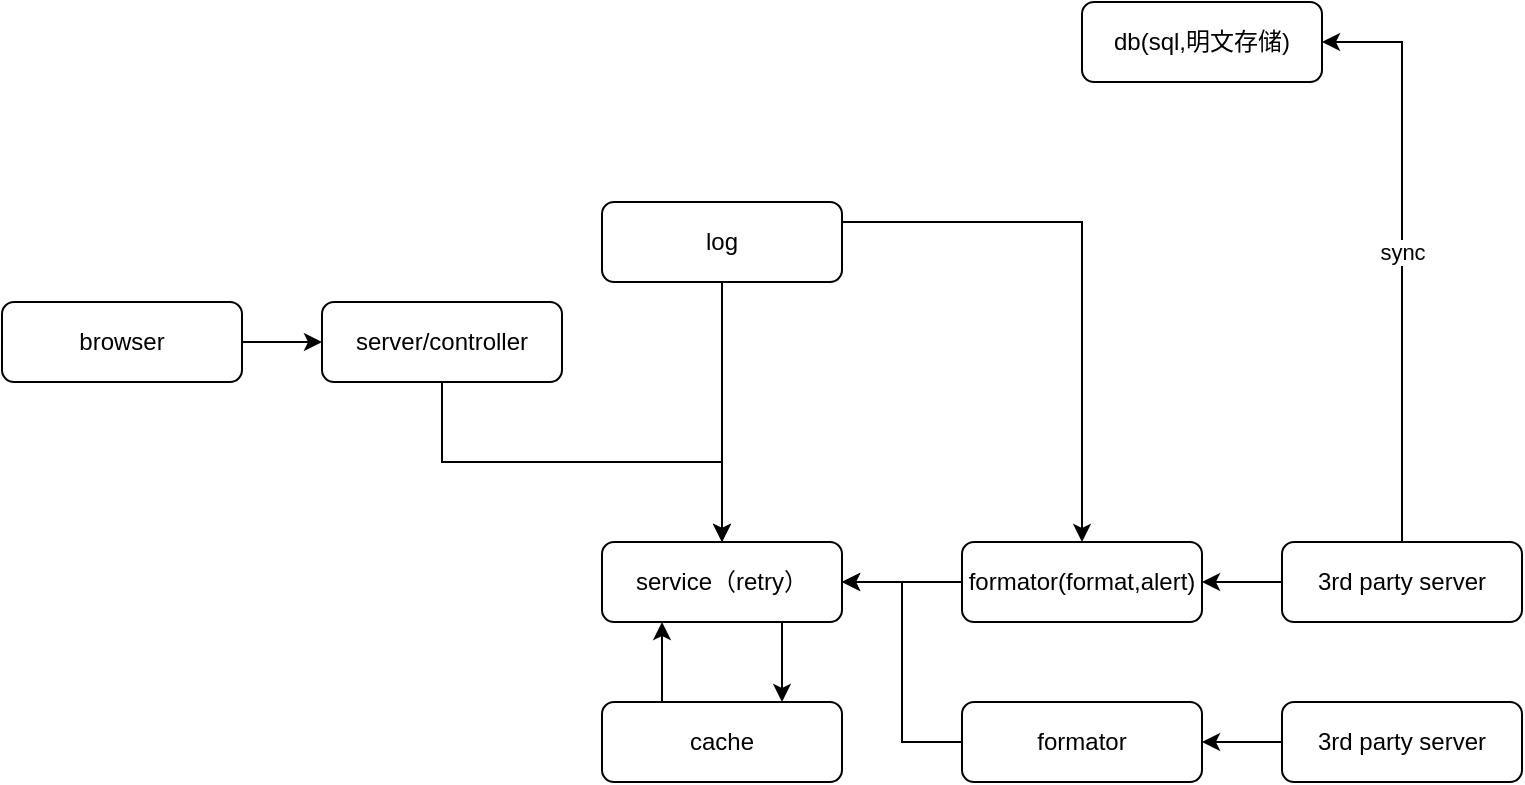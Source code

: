 <mxfile version="21.0.2" type="github">
  <diagram name="第 1 页" id="ho689Xq9dsL9hHBmTAUB">
    <mxGraphModel dx="1137" dy="666" grid="1" gridSize="10" guides="1" tooltips="1" connect="1" arrows="1" fold="1" page="1" pageScale="1" pageWidth="827" pageHeight="1169" math="0" shadow="0">
      <root>
        <mxCell id="0" />
        <mxCell id="1" parent="0" />
        <mxCell id="bAY7ywy6ZvZMYUQwSM17-5" style="edgeStyle=orthogonalEdgeStyle;rounded=0;orthogonalLoop=1;jettySize=auto;html=1;exitX=1;exitY=0.5;exitDx=0;exitDy=0;" edge="1" parent="1" source="bAY7ywy6ZvZMYUQwSM17-1" target="bAY7ywy6ZvZMYUQwSM17-2">
          <mxGeometry relative="1" as="geometry">
            <mxPoint x="220" y="260" as="targetPoint" />
          </mxGeometry>
        </mxCell>
        <mxCell id="bAY7ywy6ZvZMYUQwSM17-1" value="browser" style="rounded=1;whiteSpace=wrap;html=1;" vertex="1" parent="1">
          <mxGeometry x="80" y="240" width="120" height="40" as="geometry" />
        </mxCell>
        <mxCell id="bAY7ywy6ZvZMYUQwSM17-18" style="edgeStyle=orthogonalEdgeStyle;rounded=0;orthogonalLoop=1;jettySize=auto;html=1;exitX=0.5;exitY=1;exitDx=0;exitDy=0;entryX=0.5;entryY=0;entryDx=0;entryDy=0;" edge="1" parent="1" source="bAY7ywy6ZvZMYUQwSM17-2" target="bAY7ywy6ZvZMYUQwSM17-7">
          <mxGeometry relative="1" as="geometry" />
        </mxCell>
        <mxCell id="bAY7ywy6ZvZMYUQwSM17-2" value="server/controller" style="rounded=1;whiteSpace=wrap;html=1;" vertex="1" parent="1">
          <mxGeometry x="240" y="240" width="120" height="40" as="geometry" />
        </mxCell>
        <mxCell id="bAY7ywy6ZvZMYUQwSM17-12" style="edgeStyle=orthogonalEdgeStyle;rounded=0;orthogonalLoop=1;jettySize=auto;html=1;exitX=0;exitY=0.5;exitDx=0;exitDy=0;entryX=1;entryY=0.5;entryDx=0;entryDy=0;" edge="1" parent="1" source="bAY7ywy6ZvZMYUQwSM17-3" target="bAY7ywy6ZvZMYUQwSM17-9">
          <mxGeometry relative="1" as="geometry" />
        </mxCell>
        <mxCell id="bAY7ywy6ZvZMYUQwSM17-3" value="3rd party server" style="rounded=1;whiteSpace=wrap;html=1;" vertex="1" parent="1">
          <mxGeometry x="720" y="440" width="120" height="40" as="geometry" />
        </mxCell>
        <mxCell id="bAY7ywy6ZvZMYUQwSM17-10" style="edgeStyle=orthogonalEdgeStyle;rounded=0;orthogonalLoop=1;jettySize=auto;html=1;exitX=0;exitY=0.5;exitDx=0;exitDy=0;entryX=1;entryY=0.5;entryDx=0;entryDy=0;" edge="1" parent="1" source="bAY7ywy6ZvZMYUQwSM17-4" target="bAY7ywy6ZvZMYUQwSM17-8">
          <mxGeometry relative="1" as="geometry" />
        </mxCell>
        <mxCell id="bAY7ywy6ZvZMYUQwSM17-23" value="sync" style="edgeStyle=orthogonalEdgeStyle;rounded=0;orthogonalLoop=1;jettySize=auto;html=1;exitX=0.5;exitY=0;exitDx=0;exitDy=0;entryX=1;entryY=0.5;entryDx=0;entryDy=0;" edge="1" parent="1" source="bAY7ywy6ZvZMYUQwSM17-4" target="bAY7ywy6ZvZMYUQwSM17-22">
          <mxGeometry relative="1" as="geometry" />
        </mxCell>
        <mxCell id="bAY7ywy6ZvZMYUQwSM17-4" value="3rd party server" style="rounded=1;whiteSpace=wrap;html=1;" vertex="1" parent="1">
          <mxGeometry x="720" y="360" width="120" height="40" as="geometry" />
        </mxCell>
        <mxCell id="bAY7ywy6ZvZMYUQwSM17-16" style="edgeStyle=orthogonalEdgeStyle;rounded=0;orthogonalLoop=1;jettySize=auto;html=1;exitX=0.25;exitY=0;exitDx=0;exitDy=0;entryX=0.25;entryY=1;entryDx=0;entryDy=0;" edge="1" parent="1" source="bAY7ywy6ZvZMYUQwSM17-6" target="bAY7ywy6ZvZMYUQwSM17-7">
          <mxGeometry relative="1" as="geometry" />
        </mxCell>
        <mxCell id="bAY7ywy6ZvZMYUQwSM17-6" value="cache" style="rounded=1;whiteSpace=wrap;html=1;" vertex="1" parent="1">
          <mxGeometry x="380" y="440" width="120" height="40" as="geometry" />
        </mxCell>
        <mxCell id="bAY7ywy6ZvZMYUQwSM17-15" style="edgeStyle=orthogonalEdgeStyle;rounded=0;orthogonalLoop=1;jettySize=auto;html=1;exitX=0.75;exitY=1;exitDx=0;exitDy=0;entryX=0.75;entryY=0;entryDx=0;entryDy=0;" edge="1" parent="1" source="bAY7ywy6ZvZMYUQwSM17-7" target="bAY7ywy6ZvZMYUQwSM17-6">
          <mxGeometry relative="1" as="geometry" />
        </mxCell>
        <mxCell id="bAY7ywy6ZvZMYUQwSM17-7" value="service（retry）" style="rounded=1;whiteSpace=wrap;html=1;" vertex="1" parent="1">
          <mxGeometry x="380" y="360" width="120" height="40" as="geometry" />
        </mxCell>
        <mxCell id="bAY7ywy6ZvZMYUQwSM17-11" style="edgeStyle=orthogonalEdgeStyle;rounded=0;orthogonalLoop=1;jettySize=auto;html=1;exitX=0;exitY=0.5;exitDx=0;exitDy=0;" edge="1" parent="1" source="bAY7ywy6ZvZMYUQwSM17-8" target="bAY7ywy6ZvZMYUQwSM17-7">
          <mxGeometry relative="1" as="geometry" />
        </mxCell>
        <mxCell id="bAY7ywy6ZvZMYUQwSM17-8" value="formator(format,alert)" style="rounded=1;whiteSpace=wrap;html=1;" vertex="1" parent="1">
          <mxGeometry x="560" y="360" width="120" height="40" as="geometry" />
        </mxCell>
        <mxCell id="bAY7ywy6ZvZMYUQwSM17-13" style="edgeStyle=orthogonalEdgeStyle;rounded=0;orthogonalLoop=1;jettySize=auto;html=1;exitX=0;exitY=0.5;exitDx=0;exitDy=0;entryX=1;entryY=0.5;entryDx=0;entryDy=0;" edge="1" parent="1" source="bAY7ywy6ZvZMYUQwSM17-9" target="bAY7ywy6ZvZMYUQwSM17-7">
          <mxGeometry relative="1" as="geometry" />
        </mxCell>
        <mxCell id="bAY7ywy6ZvZMYUQwSM17-9" value="formator" style="rounded=1;whiteSpace=wrap;html=1;" vertex="1" parent="1">
          <mxGeometry x="560" y="440" width="120" height="40" as="geometry" />
        </mxCell>
        <mxCell id="bAY7ywy6ZvZMYUQwSM17-20" style="edgeStyle=orthogonalEdgeStyle;rounded=0;orthogonalLoop=1;jettySize=auto;html=1;exitX=1;exitY=0.25;exitDx=0;exitDy=0;" edge="1" parent="1" source="bAY7ywy6ZvZMYUQwSM17-19" target="bAY7ywy6ZvZMYUQwSM17-8">
          <mxGeometry relative="1" as="geometry" />
        </mxCell>
        <mxCell id="bAY7ywy6ZvZMYUQwSM17-21" style="edgeStyle=orthogonalEdgeStyle;rounded=0;orthogonalLoop=1;jettySize=auto;html=1;exitX=0.5;exitY=1;exitDx=0;exitDy=0;" edge="1" parent="1" source="bAY7ywy6ZvZMYUQwSM17-19" target="bAY7ywy6ZvZMYUQwSM17-7">
          <mxGeometry relative="1" as="geometry" />
        </mxCell>
        <mxCell id="bAY7ywy6ZvZMYUQwSM17-19" value="log" style="rounded=1;whiteSpace=wrap;html=1;" vertex="1" parent="1">
          <mxGeometry x="380" y="190" width="120" height="40" as="geometry" />
        </mxCell>
        <mxCell id="bAY7ywy6ZvZMYUQwSM17-22" value="db(sql,明文存储)" style="rounded=1;whiteSpace=wrap;html=1;" vertex="1" parent="1">
          <mxGeometry x="620" y="90" width="120" height="40" as="geometry" />
        </mxCell>
      </root>
    </mxGraphModel>
  </diagram>
</mxfile>
